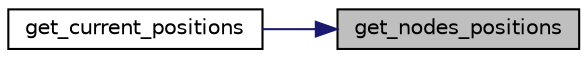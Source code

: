 digraph "get_nodes_positions"
{
 // LATEX_PDF_SIZE
  edge [fontname="Helvetica",fontsize="10",labelfontname="Helvetica",labelfontsize="10"];
  node [fontname="Helvetica",fontsize="10",shape=record];
  rankdir="RL";
  Node1 [label="get_nodes_positions",height=0.2,width=0.4,color="black", fillcolor="grey75", style="filled", fontcolor="black",tooltip=" "];
  Node1 -> Node2 [dir="back",color="midnightblue",fontsize="10",style="solid",fontname="Helvetica"];
  Node2 [label="get_current_positions",height=0.2,width=0.4,color="black", fillcolor="white", style="filled",URL="$omg_8h.html#a66111ecea1dd1a6241d4d44280fad165",tooltip="According to the mobility type, call the corresponding get_positions_updated... function in order to ..."];
}
